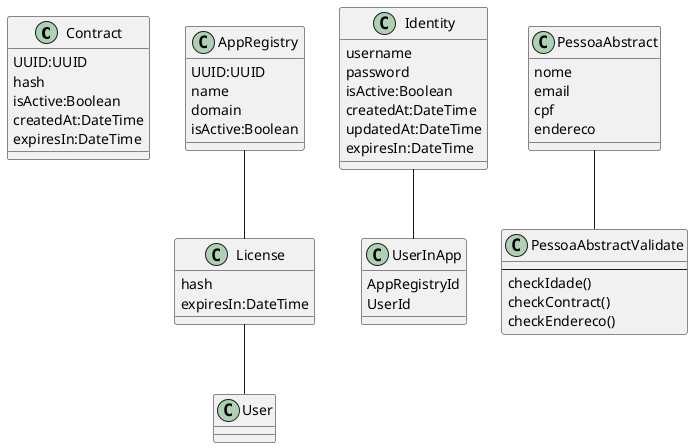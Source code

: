 @startuml

' abstract
class Contract {
    UUID:UUID
    hash
    isActive:Boolean
    createdAt:DateTime
    expiresIn:DateTime
}

' app
class AppRegistry {
    UUID:UUID
    name
    domain
    isActive:Boolean
}

class License {
    hash
    expiresIn:DateTime
}

class User {
}

' login
class Identity {
    username
    password
    isActive:Boolean
    createdAt:DateTime
    updatedAt:DateTime
    expiresIn:DateTime
}

class UserInApp {
    AppRegistryId
    UserId
}

' model
class PessoaAbstract {
    nome
    email
    cpf
    endereco
}

class PessoaAbstractValidate {
    ---
    checkIdade()
    checkContract()
    checkEndereco()
}

AppRegistry -- License
License -- User
Identity -- UserInApp
PessoaAbstract -- PessoaAbstractValidate

@enduml